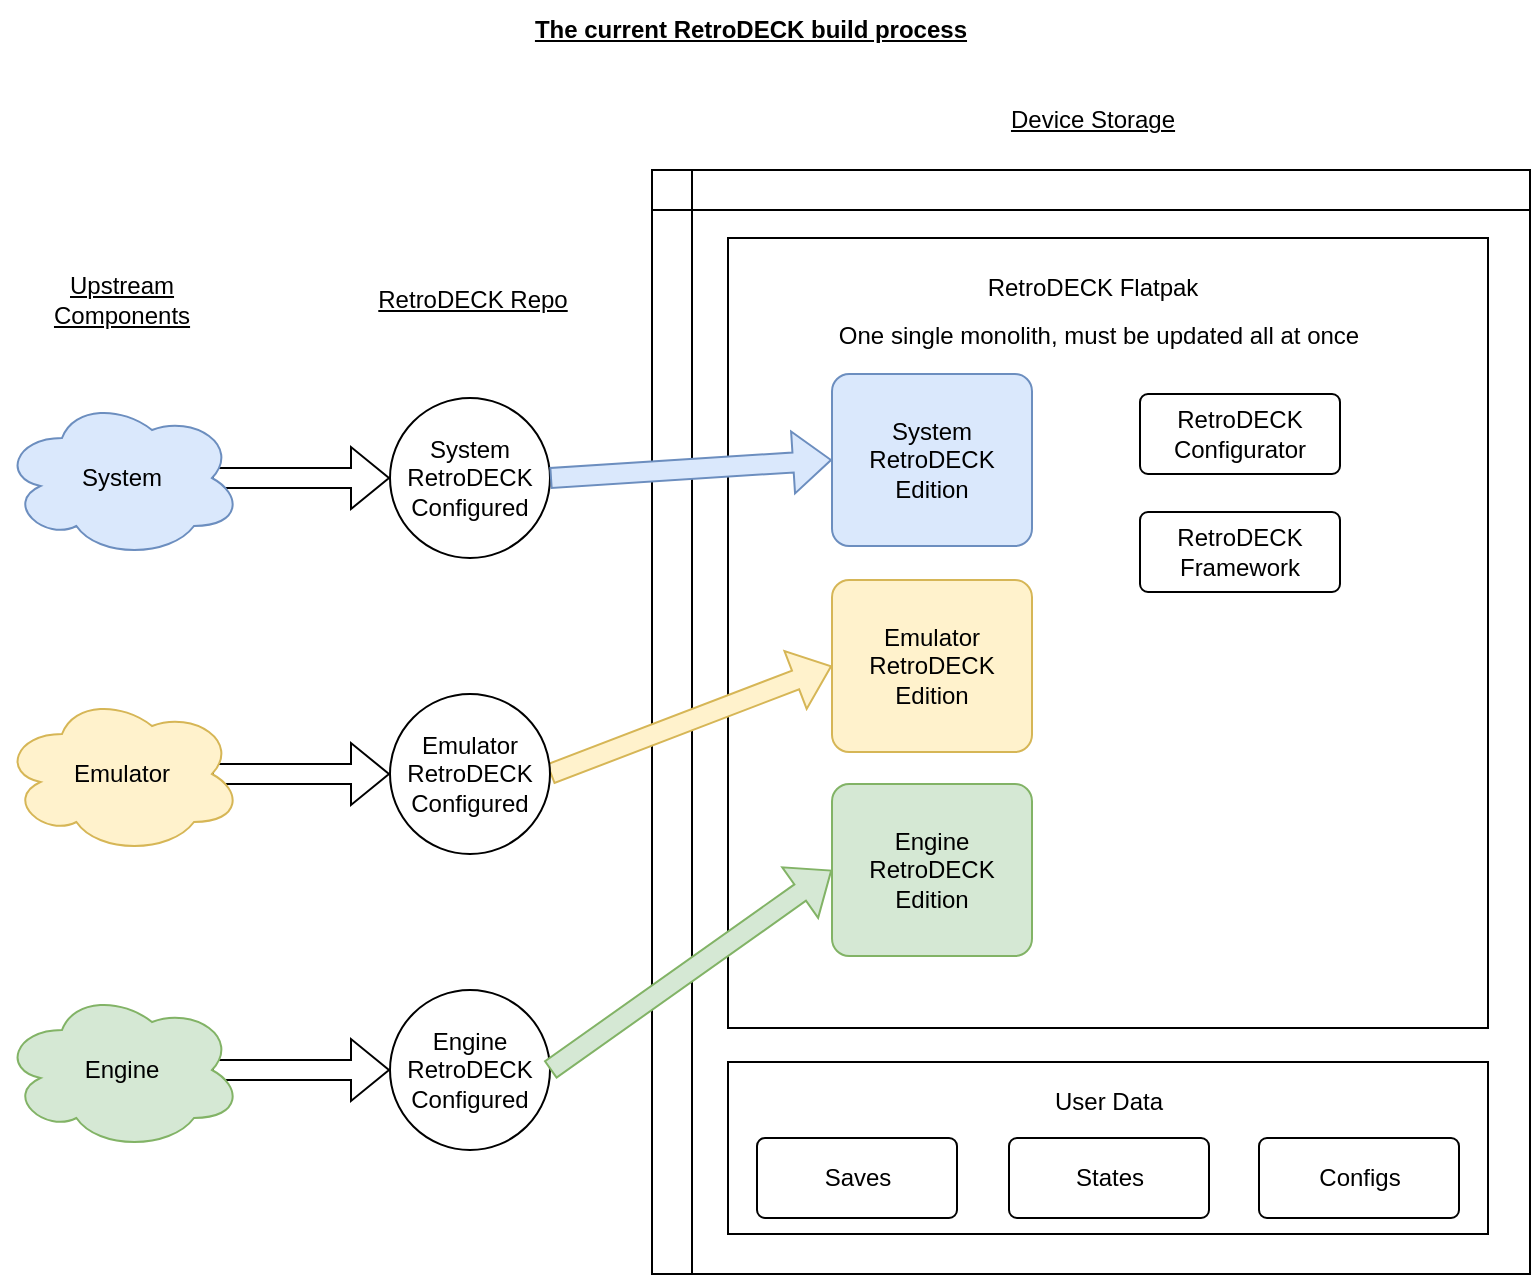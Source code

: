 <mxfile version="26.0.16">
  <diagram id="C5RBs43oDa-KdzZeNtuy" name="Page-1">
    <mxGraphModel dx="1050" dy="619" grid="0" gridSize="10" guides="1" tooltips="1" connect="1" arrows="1" fold="1" page="1" pageScale="1" pageWidth="827" pageHeight="1169" math="0" shadow="0">
      <root>
        <mxCell id="WIyWlLk6GJQsqaUBKTNV-0" />
        <mxCell id="WIyWlLk6GJQsqaUBKTNV-1" parent="WIyWlLk6GJQsqaUBKTNV-0" />
        <mxCell id="OuoUqL45pFMJoiZTeWef-12" value="" style="shape=internalStorage;whiteSpace=wrap;html=1;backgroundOutline=1;" parent="WIyWlLk6GJQsqaUBKTNV-1" vertex="1">
          <mxGeometry x="357" y="216" width="439" height="552" as="geometry" />
        </mxCell>
        <mxCell id="OuoUqL45pFMJoiZTeWef-13" value="" style="shape=flexArrow;endArrow=classic;html=1;rounded=0;exitX=0.875;exitY=0.5;exitDx=0;exitDy=0;exitPerimeter=0;entryX=0;entryY=0.5;entryDx=0;entryDy=0;" parent="WIyWlLk6GJQsqaUBKTNV-1" source="OuoUqL45pFMJoiZTeWef-2" target="OuoUqL45pFMJoiZTeWef-7" edge="1">
          <mxGeometry width="50" height="50" relative="1" as="geometry">
            <mxPoint x="397" y="647" as="sourcePoint" />
            <mxPoint x="447" y="597" as="targetPoint" />
          </mxGeometry>
        </mxCell>
        <mxCell id="OuoUqL45pFMJoiZTeWef-15" value="" style="shape=flexArrow;endArrow=classic;html=1;rounded=0;exitX=0.875;exitY=0.5;exitDx=0;exitDy=0;exitPerimeter=0;entryX=0;entryY=0.5;entryDx=0;entryDy=0;" parent="WIyWlLk6GJQsqaUBKTNV-1" source="OuoUqL45pFMJoiZTeWef-5" target="OuoUqL45pFMJoiZTeWef-9" edge="1">
          <mxGeometry width="50" height="50" relative="1" as="geometry">
            <mxPoint x="163" y="651" as="sourcePoint" />
            <mxPoint x="213" y="601" as="targetPoint" />
          </mxGeometry>
        </mxCell>
        <mxCell id="OuoUqL45pFMJoiZTeWef-14" value="" style="shape=flexArrow;endArrow=classic;html=1;rounded=0;exitX=0.875;exitY=0.5;exitDx=0;exitDy=0;exitPerimeter=0;entryX=0;entryY=0.5;entryDx=0;entryDy=0;" parent="WIyWlLk6GJQsqaUBKTNV-1" source="OuoUqL45pFMJoiZTeWef-4" target="OuoUqL45pFMJoiZTeWef-8" edge="1">
          <mxGeometry width="50" height="50" relative="1" as="geometry">
            <mxPoint x="397" y="647" as="sourcePoint" />
            <mxPoint x="447" y="597" as="targetPoint" />
          </mxGeometry>
        </mxCell>
        <mxCell id="OuoUqL45pFMJoiZTeWef-0" value="" style="rounded=0;whiteSpace=wrap;html=1;" parent="WIyWlLk6GJQsqaUBKTNV-1" vertex="1">
          <mxGeometry x="395" y="250" width="380" height="395" as="geometry" />
        </mxCell>
        <mxCell id="OuoUqL45pFMJoiZTeWef-1" value="RetroDECK Flatpak" style="text;html=1;align=center;verticalAlign=middle;resizable=0;points=[];autosize=1;strokeColor=none;fillColor=none;" parent="WIyWlLk6GJQsqaUBKTNV-1" vertex="1">
          <mxGeometry x="515" y="262" width="123" height="26" as="geometry" />
        </mxCell>
        <mxCell id="OuoUqL45pFMJoiZTeWef-2" value="System" style="ellipse;shape=cloud;whiteSpace=wrap;html=1;fillColor=#dae8fc;strokeColor=#6c8ebf;" parent="WIyWlLk6GJQsqaUBKTNV-1" vertex="1">
          <mxGeometry x="32" y="330" width="120" height="80" as="geometry" />
        </mxCell>
        <mxCell id="OuoUqL45pFMJoiZTeWef-3" value="&lt;u&gt;Upstream Components&lt;/u&gt;" style="text;html=1;align=center;verticalAlign=middle;whiteSpace=wrap;rounded=0;" parent="WIyWlLk6GJQsqaUBKTNV-1" vertex="1">
          <mxGeometry x="62" y="266" width="60" height="30" as="geometry" />
        </mxCell>
        <mxCell id="OuoUqL45pFMJoiZTeWef-5" value="Engine" style="ellipse;shape=cloud;whiteSpace=wrap;html=1;fillColor=#d5e8d4;strokeColor=#82b366;" parent="WIyWlLk6GJQsqaUBKTNV-1" vertex="1">
          <mxGeometry x="32" y="626" width="120" height="80" as="geometry" />
        </mxCell>
        <mxCell id="OuoUqL45pFMJoiZTeWef-4" value="Emulator" style="ellipse;shape=cloud;whiteSpace=wrap;html=1;fillColor=#fff2cc;strokeColor=#d6b656;" parent="WIyWlLk6GJQsqaUBKTNV-1" vertex="1">
          <mxGeometry x="32" y="478" width="120" height="80" as="geometry" />
        </mxCell>
        <mxCell id="OuoUqL45pFMJoiZTeWef-6" value="&lt;b&gt;&lt;u&gt;The current RetroDECK build process&lt;/u&gt;&lt;/b&gt;" style="text;html=1;align=center;verticalAlign=middle;whiteSpace=wrap;rounded=0;" parent="WIyWlLk6GJQsqaUBKTNV-1" vertex="1">
          <mxGeometry x="235" y="131" width="343" height="30" as="geometry" />
        </mxCell>
        <mxCell id="OuoUqL45pFMJoiZTeWef-10" value="&lt;u&gt;RetroDECK Repo&lt;/u&gt;" style="text;html=1;align=center;verticalAlign=middle;resizable=0;points=[];autosize=1;strokeColor=none;fillColor=none;" parent="WIyWlLk6GJQsqaUBKTNV-1" vertex="1">
          <mxGeometry x="210" y="268" width="113" height="26" as="geometry" />
        </mxCell>
        <mxCell id="OuoUqL45pFMJoiZTeWef-11" value="One single monolith, must be updated all at once" style="text;html=1;align=center;verticalAlign=middle;resizable=0;points=[];autosize=1;strokeColor=none;fillColor=none;" parent="WIyWlLk6GJQsqaUBKTNV-1" vertex="1">
          <mxGeometry x="441" y="286" width="278" height="26" as="geometry" />
        </mxCell>
        <mxCell id="OuoUqL45pFMJoiZTeWef-16" value="&lt;u&gt;Device Storage&lt;/u&gt;" style="text;html=1;align=center;verticalAlign=middle;resizable=0;points=[];autosize=1;strokeColor=none;fillColor=none;" parent="WIyWlLk6GJQsqaUBKTNV-1" vertex="1">
          <mxGeometry x="526.5" y="178" width="100" height="26" as="geometry" />
        </mxCell>
        <mxCell id="OuoUqL45pFMJoiZTeWef-18" value="RetroDECK&lt;div&gt;Framework&lt;/div&gt;" style="rounded=1;arcSize=10;whiteSpace=wrap;html=1;align=center;" parent="WIyWlLk6GJQsqaUBKTNV-1" vertex="1">
          <mxGeometry x="601" y="387" width="100" height="40" as="geometry" />
        </mxCell>
        <mxCell id="OuoUqL45pFMJoiZTeWef-19" value="RetroDECK&lt;div&gt;Configurator&lt;/div&gt;" style="rounded=1;arcSize=10;whiteSpace=wrap;html=1;align=center;" parent="WIyWlLk6GJQsqaUBKTNV-1" vertex="1">
          <mxGeometry x="601" y="328" width="100" height="40" as="geometry" />
        </mxCell>
        <mxCell id="OuoUqL45pFMJoiZTeWef-20" value="" style="rounded=0;whiteSpace=wrap;html=1;" parent="WIyWlLk6GJQsqaUBKTNV-1" vertex="1">
          <mxGeometry x="395" y="662" width="380" height="86" as="geometry" />
        </mxCell>
        <mxCell id="OuoUqL45pFMJoiZTeWef-21" value="User Data" style="text;html=1;align=center;verticalAlign=middle;resizable=0;points=[];autosize=1;strokeColor=none;fillColor=none;" parent="WIyWlLk6GJQsqaUBKTNV-1" vertex="1">
          <mxGeometry x="549" y="669" width="72" height="26" as="geometry" />
        </mxCell>
        <mxCell id="OuoUqL45pFMJoiZTeWef-22" value="Saves" style="rounded=1;arcSize=10;whiteSpace=wrap;html=1;align=center;" parent="WIyWlLk6GJQsqaUBKTNV-1" vertex="1">
          <mxGeometry x="409.5" y="700" width="100" height="40" as="geometry" />
        </mxCell>
        <mxCell id="OuoUqL45pFMJoiZTeWef-23" value="States" style="rounded=1;arcSize=10;whiteSpace=wrap;html=1;align=center;" parent="WIyWlLk6GJQsqaUBKTNV-1" vertex="1">
          <mxGeometry x="535.5" y="700" width="100" height="40" as="geometry" />
        </mxCell>
        <mxCell id="OuoUqL45pFMJoiZTeWef-24" value="Configs" style="rounded=1;arcSize=10;whiteSpace=wrap;html=1;align=center;" parent="WIyWlLk6GJQsqaUBKTNV-1" vertex="1">
          <mxGeometry x="660.5" y="700" width="100" height="40" as="geometry" />
        </mxCell>
        <mxCell id="OuoUqL45pFMJoiZTeWef-7" value="System&lt;div&gt;RetroDECK&lt;/div&gt;&lt;div&gt;Configured&lt;/div&gt;" style="ellipse;whiteSpace=wrap;html=1;aspect=fixed;" parent="WIyWlLk6GJQsqaUBKTNV-1" vertex="1">
          <mxGeometry x="226" y="330" width="80" height="80" as="geometry" />
        </mxCell>
        <mxCell id="OuoUqL45pFMJoiZTeWef-9" value="Engine&lt;div&gt;RetroDECK&lt;/div&gt;&lt;div&gt;Configured&lt;/div&gt;" style="ellipse;whiteSpace=wrap;html=1;aspect=fixed;" parent="WIyWlLk6GJQsqaUBKTNV-1" vertex="1">
          <mxGeometry x="226" y="626" width="80" height="80" as="geometry" />
        </mxCell>
        <mxCell id="OuoUqL45pFMJoiZTeWef-26" value="System&lt;div&gt;RetroDECK&lt;/div&gt;&lt;div&gt;Edition&lt;/div&gt;" style="rounded=1;arcSize=10;whiteSpace=wrap;html=1;align=center;fillColor=#dae8fc;strokeColor=#6c8ebf;" parent="WIyWlLk6GJQsqaUBKTNV-1" vertex="1">
          <mxGeometry x="447" y="318" width="100" height="86" as="geometry" />
        </mxCell>
        <mxCell id="OuoUqL45pFMJoiZTeWef-27" value="&lt;div&gt;&lt;div&gt;Engine&lt;/div&gt;&lt;div&gt;RetroDECK&lt;/div&gt;&lt;div&gt;Edition&lt;/div&gt;&lt;/div&gt;" style="rounded=1;arcSize=10;whiteSpace=wrap;html=1;align=center;fillColor=#d5e8d4;strokeColor=#82b366;" parent="WIyWlLk6GJQsqaUBKTNV-1" vertex="1">
          <mxGeometry x="447" y="523" width="100" height="86" as="geometry" />
        </mxCell>
        <mxCell id="OuoUqL45pFMJoiZTeWef-28" value="Emulator&lt;div&gt;RetroDECK&lt;/div&gt;&lt;div&gt;Edition&lt;/div&gt;" style="rounded=1;arcSize=10;whiteSpace=wrap;html=1;align=center;fillColor=#fff2cc;strokeColor=#d6b656;" parent="WIyWlLk6GJQsqaUBKTNV-1" vertex="1">
          <mxGeometry x="447" y="421" width="100" height="86" as="geometry" />
        </mxCell>
        <mxCell id="OuoUqL45pFMJoiZTeWef-29" value="" style="shape=flexArrow;endArrow=classic;html=1;rounded=0;exitX=1;exitY=0.5;exitDx=0;exitDy=0;entryX=0;entryY=0.5;entryDx=0;entryDy=0;fillColor=#fff2cc;strokeColor=#d6b656;" parent="WIyWlLk6GJQsqaUBKTNV-1" source="OuoUqL45pFMJoiZTeWef-8" target="OuoUqL45pFMJoiZTeWef-28" edge="1">
          <mxGeometry width="50" height="50" relative="1" as="geometry">
            <mxPoint x="323" y="525" as="sourcePoint" />
            <mxPoint x="403" y="519" as="targetPoint" />
          </mxGeometry>
        </mxCell>
        <mxCell id="OuoUqL45pFMJoiZTeWef-25" value="" style="shape=flexArrow;endArrow=classic;html=1;rounded=0;exitX=1;exitY=0.5;exitDx=0;exitDy=0;entryX=0;entryY=0.5;entryDx=0;entryDy=0;fillColor=#dae8fc;strokeColor=#6c8ebf;" parent="WIyWlLk6GJQsqaUBKTNV-1" source="OuoUqL45pFMJoiZTeWef-7" target="OuoUqL45pFMJoiZTeWef-26" edge="1">
          <mxGeometry width="50" height="50" relative="1" as="geometry">
            <mxPoint x="396" y="647" as="sourcePoint" />
            <mxPoint x="335" y="452" as="targetPoint" />
          </mxGeometry>
        </mxCell>
        <mxCell id="OuoUqL45pFMJoiZTeWef-8" value="Emulator&lt;div&gt;RetroDECK&lt;/div&gt;&lt;div&gt;Configured&lt;/div&gt;" style="ellipse;whiteSpace=wrap;html=1;aspect=fixed;" parent="WIyWlLk6GJQsqaUBKTNV-1" vertex="1">
          <mxGeometry x="226" y="478" width="80" height="80" as="geometry" />
        </mxCell>
        <mxCell id="OuoUqL45pFMJoiZTeWef-31" value="" style="shape=flexArrow;endArrow=classic;html=1;rounded=0;exitX=1;exitY=0.5;exitDx=0;exitDy=0;entryX=0;entryY=0.5;entryDx=0;entryDy=0;fillColor=#d5e8d4;strokeColor=#82b366;" parent="WIyWlLk6GJQsqaUBKTNV-1" source="OuoUqL45pFMJoiZTeWef-9" target="OuoUqL45pFMJoiZTeWef-27" edge="1">
          <mxGeometry width="50" height="50" relative="1" as="geometry">
            <mxPoint x="396" y="647" as="sourcePoint" />
            <mxPoint x="446" y="597" as="targetPoint" />
          </mxGeometry>
        </mxCell>
      </root>
    </mxGraphModel>
  </diagram>
</mxfile>
